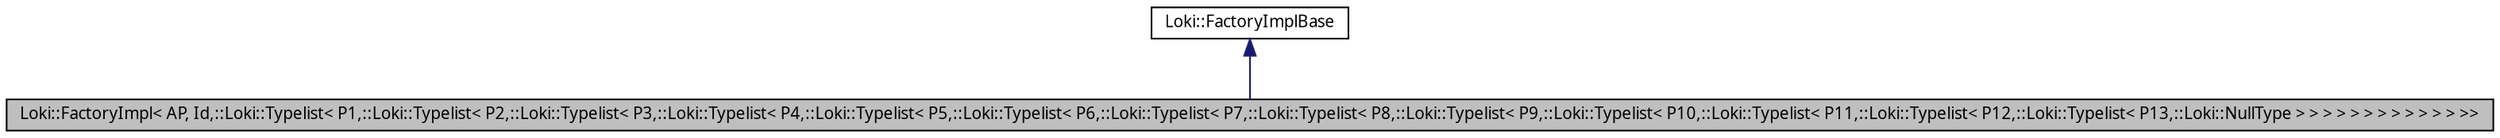 digraph G
{
  bgcolor="transparent";
  edge [fontname="FreeSans.ttf",fontsize=10,labelfontname="FreeSans.ttf",labelfontsize=10];
  node [fontname="FreeSans.ttf",fontsize=10,shape=record];
  Node1 [label="Loki::FactoryImpl\< AP, Id,::Loki::Typelist\< P1,::Loki::Typelist\< P2,::Loki::Typelist\< P3,::Loki::Typelist\< P4,::Loki::Typelist\< P5,::Loki::Typelist\< P6,::Loki::Typelist\< P7,::Loki::Typelist\< P8,::Loki::Typelist\< P9,::Loki::Typelist\< P10,::Loki::Typelist\< P11,::Loki::Typelist\< P12,::Loki::Typelist\< P13,::Loki::NullType \> \> \> \> \> \> \> \> \> \> \> \> \>\>",height=0.2,width=0.4,color="black", fillcolor="grey75", style="filled" fontcolor="black"];
  Node2 -> Node1 [dir=back,color="midnightblue",fontsize=10,style="solid",fontname="FreeSans.ttf"];
  Node2 [label="Loki::FactoryImplBase",height=0.2,width=0.4,color="black",URL="$a00130.html"];
}
